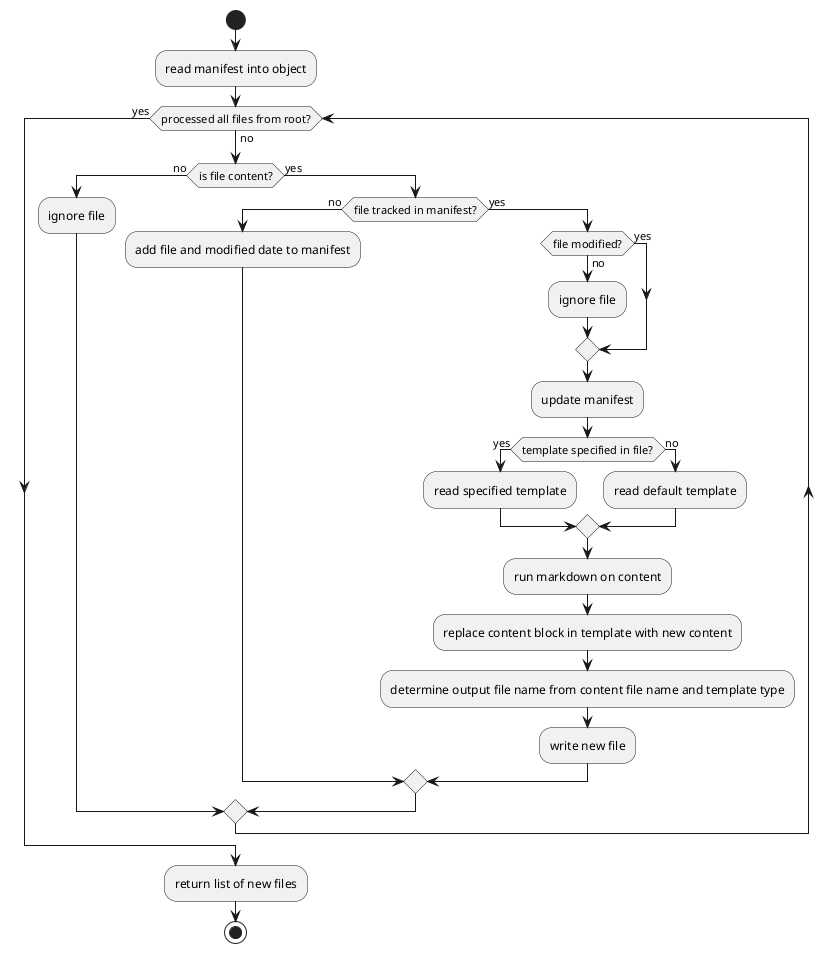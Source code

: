'Main Flow'
@startuml
start
:read manifest into object;
while (processed all files from root?) is (no)
	if (is file content?) then (no)
		:ignore file;
	else (yes)
		if (file tracked in manifest?) then (no)
			:add file and modified date to manifest;
		else (yes)
			if (file modified?) then (no)
				:ignore file;
			else (yes)
			endif
				:update manifest;
				if (template specified in file?) then (yes)
					:read specified template;
				else (no)
					:read default template;
				endif
				:run markdown on content;
				:replace content block in template with new content;
				:determine output file name from content file name and template type;
				:write new file;
		endif
	endif
endwhile (yes)
:return list of new files;
stop
@enduml